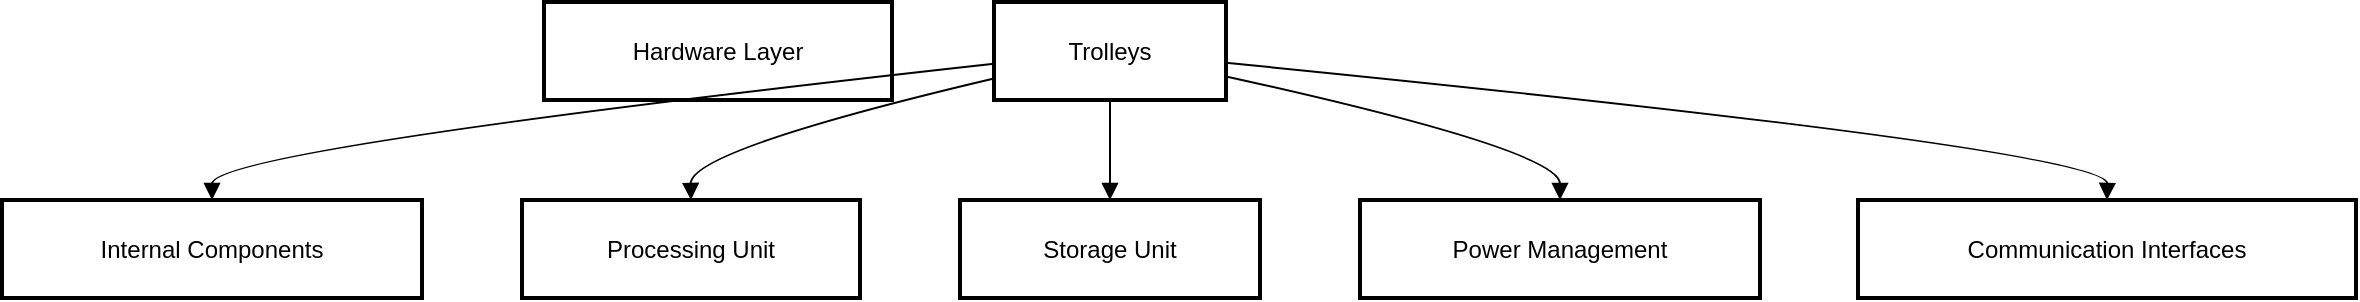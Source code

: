 <mxfile version="24.8.2">
  <diagram name="Página-1" id="h30xLCjodXhcFsl321Lu">
    <mxGraphModel>
      <root>
        <mxCell id="0" />
        <mxCell id="1" parent="0" />
        <mxCell id="2" value="Hardware Layer" style="whiteSpace=wrap;strokeWidth=2;" vertex="1" parent="1">
          <mxGeometry x="279" y="8" width="174" height="49" as="geometry" />
        </mxCell>
        <mxCell id="3" value="Trolleys" style="whiteSpace=wrap;strokeWidth=2;" vertex="1" parent="1">
          <mxGeometry x="504" y="8" width="116" height="49" as="geometry" />
        </mxCell>
        <mxCell id="4" value="Internal Components" style="whiteSpace=wrap;strokeWidth=2;" vertex="1" parent="1">
          <mxGeometry x="8" y="107" width="210" height="49" as="geometry" />
        </mxCell>
        <mxCell id="5" value="Processing Unit" style="whiteSpace=wrap;strokeWidth=2;" vertex="1" parent="1">
          <mxGeometry x="268" y="107" width="169" height="49" as="geometry" />
        </mxCell>
        <mxCell id="6" value="Storage Unit" style="whiteSpace=wrap;strokeWidth=2;" vertex="1" parent="1">
          <mxGeometry x="487" y="107" width="150" height="49" as="geometry" />
        </mxCell>
        <mxCell id="7" value="Power Management" style="whiteSpace=wrap;strokeWidth=2;" vertex="1" parent="1">
          <mxGeometry x="687" y="107" width="200" height="49" as="geometry" />
        </mxCell>
        <mxCell id="8" value="Communication Interfaces" style="whiteSpace=wrap;strokeWidth=2;" vertex="1" parent="1">
          <mxGeometry x="936" y="107" width="249" height="49" as="geometry" />
        </mxCell>
        <mxCell id="9" value="" style="curved=1;startArrow=none;endArrow=block;exitX=0;exitY=0.63;entryX=0.5;entryY=0;" edge="1" parent="1" source="3" target="4">
          <mxGeometry relative="1" as="geometry">
            <Array as="points">
              <mxPoint x="113" y="82" />
            </Array>
          </mxGeometry>
        </mxCell>
        <mxCell id="10" value="" style="curved=1;startArrow=none;endArrow=block;exitX=0;exitY=0.78;entryX=0.5;entryY=0;" edge="1" parent="1" source="3" target="5">
          <mxGeometry relative="1" as="geometry">
            <Array as="points">
              <mxPoint x="352" y="82" />
            </Array>
          </mxGeometry>
        </mxCell>
        <mxCell id="11" value="" style="curved=1;startArrow=none;endArrow=block;exitX=0.5;exitY=1;entryX=0.5;entryY=0;" edge="1" parent="1" source="3" target="6">
          <mxGeometry relative="1" as="geometry">
            <Array as="points" />
          </mxGeometry>
        </mxCell>
        <mxCell id="12" value="" style="curved=1;startArrow=none;endArrow=block;exitX=1;exitY=0.76;entryX=0.5;entryY=0;" edge="1" parent="1" source="3" target="7">
          <mxGeometry relative="1" as="geometry">
            <Array as="points">
              <mxPoint x="787" y="82" />
            </Array>
          </mxGeometry>
        </mxCell>
        <mxCell id="13" value="" style="curved=1;startArrow=none;endArrow=block;exitX=1;exitY=0.62;entryX=0.5;entryY=0;" edge="1" parent="1" source="3" target="8">
          <mxGeometry relative="1" as="geometry">
            <Array as="points">
              <mxPoint x="1061" y="82" />
            </Array>
          </mxGeometry>
        </mxCell>
      </root>
    </mxGraphModel>
  </diagram>
</mxfile>
